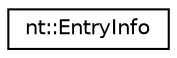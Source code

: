 digraph "Graphical Class Hierarchy"
{
  edge [fontname="Helvetica",fontsize="10",labelfontname="Helvetica",labelfontsize="10"];
  node [fontname="Helvetica",fontsize="10",shape=record];
  rankdir="LR";
  Node1 [label="nt::EntryInfo",height=0.2,width=0.4,color="black", fillcolor="white", style="filled",URL="$structnt_1_1EntryInfo.html",tooltip="NetworkTables Entry Information. "];
}

